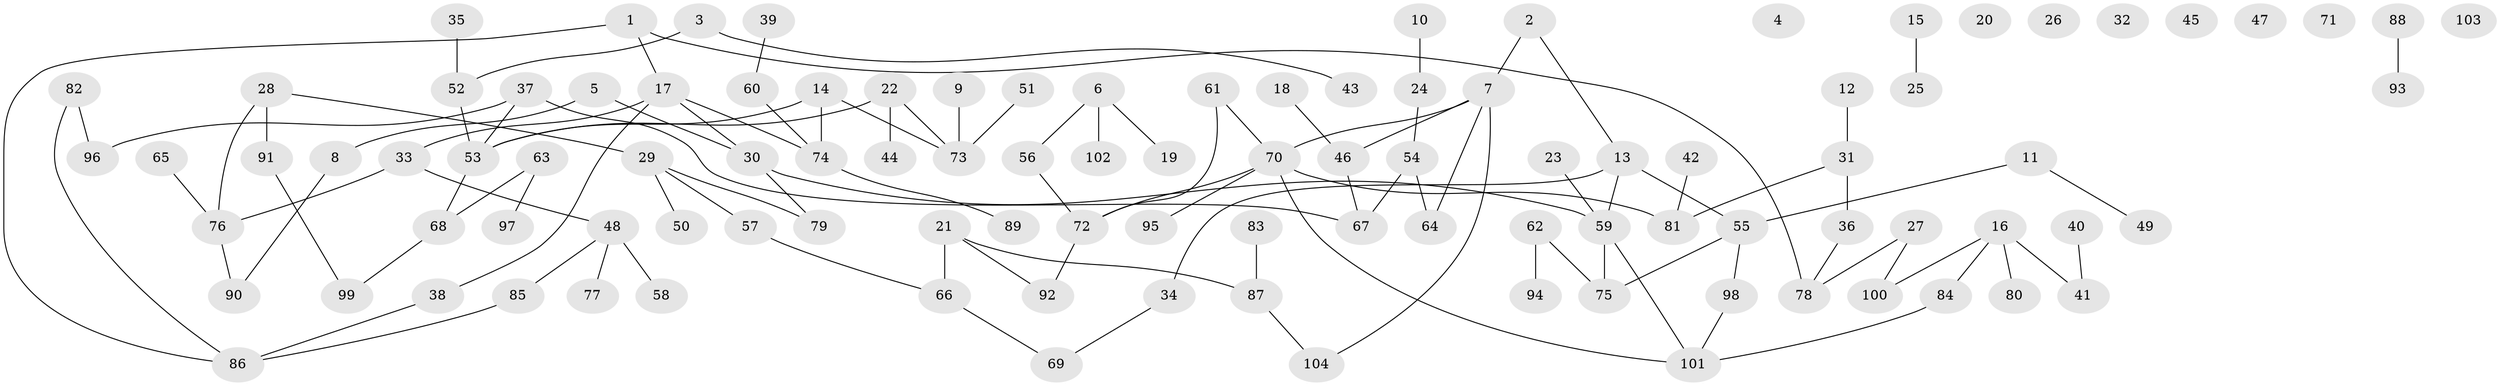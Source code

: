 // Generated by graph-tools (version 1.1) at 2025/49/03/09/25 03:49:10]
// undirected, 104 vertices, 111 edges
graph export_dot {
graph [start="1"]
  node [color=gray90,style=filled];
  1;
  2;
  3;
  4;
  5;
  6;
  7;
  8;
  9;
  10;
  11;
  12;
  13;
  14;
  15;
  16;
  17;
  18;
  19;
  20;
  21;
  22;
  23;
  24;
  25;
  26;
  27;
  28;
  29;
  30;
  31;
  32;
  33;
  34;
  35;
  36;
  37;
  38;
  39;
  40;
  41;
  42;
  43;
  44;
  45;
  46;
  47;
  48;
  49;
  50;
  51;
  52;
  53;
  54;
  55;
  56;
  57;
  58;
  59;
  60;
  61;
  62;
  63;
  64;
  65;
  66;
  67;
  68;
  69;
  70;
  71;
  72;
  73;
  74;
  75;
  76;
  77;
  78;
  79;
  80;
  81;
  82;
  83;
  84;
  85;
  86;
  87;
  88;
  89;
  90;
  91;
  92;
  93;
  94;
  95;
  96;
  97;
  98;
  99;
  100;
  101;
  102;
  103;
  104;
  1 -- 17;
  1 -- 78;
  1 -- 86;
  2 -- 7;
  2 -- 13;
  3 -- 43;
  3 -- 52;
  5 -- 8;
  5 -- 30;
  6 -- 19;
  6 -- 56;
  6 -- 102;
  7 -- 46;
  7 -- 64;
  7 -- 70;
  7 -- 104;
  8 -- 90;
  9 -- 73;
  10 -- 24;
  11 -- 49;
  11 -- 55;
  12 -- 31;
  13 -- 34;
  13 -- 55;
  13 -- 59;
  14 -- 53;
  14 -- 73;
  14 -- 74;
  15 -- 25;
  16 -- 41;
  16 -- 80;
  16 -- 84;
  16 -- 100;
  17 -- 30;
  17 -- 33;
  17 -- 38;
  17 -- 74;
  18 -- 46;
  21 -- 66;
  21 -- 87;
  21 -- 92;
  22 -- 44;
  22 -- 53;
  22 -- 73;
  23 -- 59;
  24 -- 54;
  27 -- 78;
  27 -- 100;
  28 -- 29;
  28 -- 76;
  28 -- 91;
  29 -- 50;
  29 -- 57;
  29 -- 79;
  30 -- 59;
  30 -- 79;
  31 -- 36;
  31 -- 81;
  33 -- 48;
  33 -- 76;
  34 -- 69;
  35 -- 52;
  36 -- 78;
  37 -- 53;
  37 -- 67;
  37 -- 96;
  38 -- 86;
  39 -- 60;
  40 -- 41;
  42 -- 81;
  46 -- 67;
  48 -- 58;
  48 -- 77;
  48 -- 85;
  51 -- 73;
  52 -- 53;
  53 -- 68;
  54 -- 64;
  54 -- 67;
  55 -- 75;
  55 -- 98;
  56 -- 72;
  57 -- 66;
  59 -- 75;
  59 -- 101;
  60 -- 74;
  61 -- 70;
  61 -- 72;
  62 -- 75;
  62 -- 94;
  63 -- 68;
  63 -- 97;
  65 -- 76;
  66 -- 69;
  68 -- 99;
  70 -- 72;
  70 -- 81;
  70 -- 95;
  70 -- 101;
  72 -- 92;
  74 -- 89;
  76 -- 90;
  82 -- 86;
  82 -- 96;
  83 -- 87;
  84 -- 101;
  85 -- 86;
  87 -- 104;
  88 -- 93;
  91 -- 99;
  98 -- 101;
}
